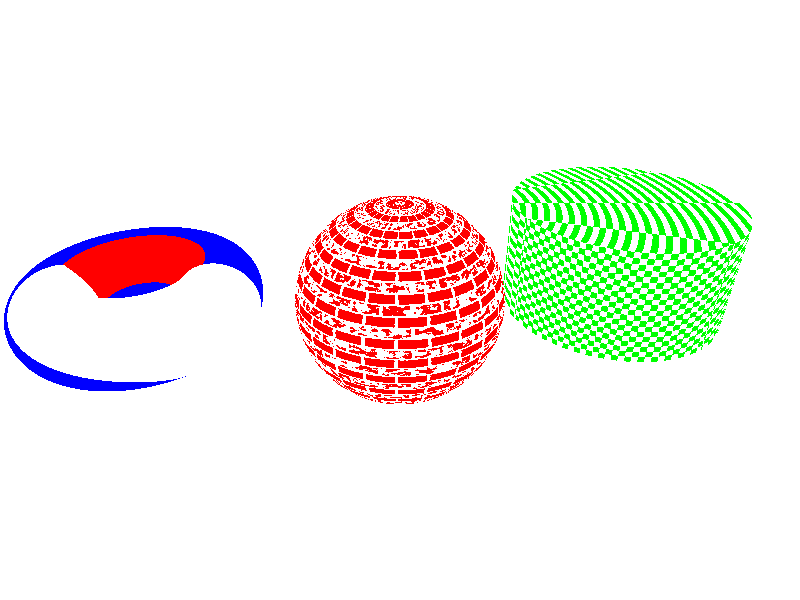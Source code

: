 #include "colors.inc"

background {
    rgb<1,1,1>
}

camera {
    location <0,3,-5>
    look_at <0,0,0>
}

light_source {
    <2,5,-3>        // location
    rgb <1,1,1>
}

#declare brickTexture =
    pigment { 
        brick
        color White
        color Red
        scale 0.01
        warp {
            spherical 
            orientation <1,0,0>
        }
        turbulence .1 
    };

#declare checkerPigment =
    pigment {
        checker
        color Green
        color White
        scale .05
        warp {
            cylindrical
            orientation <0,0,1>
        }
    };

#declare hexagonPigment =
    pigment {
        hexagon
        color Blue
        color Red
        color White

        warp {
            toroidal
            orientation <0,1,0>
        }
    }

sphere {
    <0,0,0>
    1

    texture { 
        pigment { brickTexture } 
    }
}

cylinder {
    <2,0,0>
    <2,1,0>
    1

    texture {
        pigment { checkerPigment }
    }
}

torus {
    .75, .4 

    texture {
        pigment { hexagonPigment }
    }

    translate <-2.5,0,0>
}
